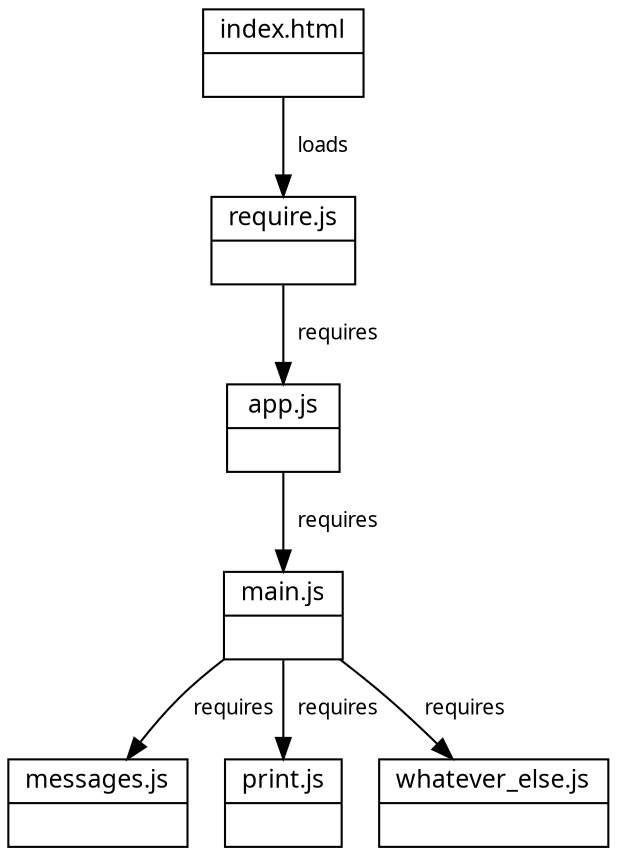 digraph d {
  node [fontname="sans-serif", fontsize=12, shape="record"]
  edge [fontname="sans-serif", fontsize=10]

  index [label="{<f0>index.html|<f1>}"]
  require [label="{<f0>require.js|<f1>}"]
  app [label="{<f0>app.js|<f1>}"]
  main [label="{<f0>main.js|<f1>}"]
  messages [label="{<f0>messages.js|<f1>}"]
  print [label="{<f0>print.js|<f1>}"]
  whatever_else [label="{<f0>whatever_else.js|<f1>}"]

  index -> require [label="   loads"]
  require -> app [label="   requires"]
  app -> main [label="   requires"]
  main -> messages [label="   requires"]
  main -> print [label="   requires"]
  main -> whatever_else [label="   requires"]
}
